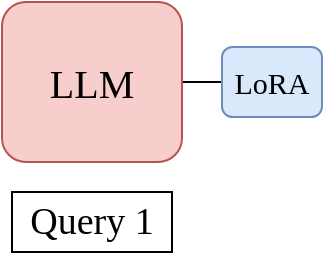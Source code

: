 <mxfile version="21.7.5" type="github">
  <diagram name="Page-1" id="meGoxN8LheBwpYfnDB4y">
    <mxGraphModel dx="530" dy="357" grid="1" gridSize="10" guides="1" tooltips="1" connect="1" arrows="1" fold="1" page="1" pageScale="1" pageWidth="850" pageHeight="1100" math="0" shadow="0">
      <root>
        <mxCell id="0" />
        <mxCell id="1" parent="0" />
        <mxCell id="vYiGej_ftDtl47UPj880-3" style="edgeStyle=orthogonalEdgeStyle;rounded=0;orthogonalLoop=1;jettySize=auto;html=1;exitX=1;exitY=0.5;exitDx=0;exitDy=0;entryX=0;entryY=0.5;entryDx=0;entryDy=0;endArrow=none;endFill=0;" edge="1" parent="1" source="vYiGej_ftDtl47UPj880-1" target="vYiGej_ftDtl47UPj880-2">
          <mxGeometry relative="1" as="geometry" />
        </mxCell>
        <mxCell id="vYiGej_ftDtl47UPj880-1" value="&lt;font face=&quot;Georgia&quot; style=&quot;font-size: 20px;&quot;&gt;LLM&lt;/font&gt;" style="rounded=1;whiteSpace=wrap;html=1;fillColor=#f8cecc;strokeColor=#b85450;" vertex="1" parent="1">
          <mxGeometry x="760" y="555" width="90" height="80" as="geometry" />
        </mxCell>
        <mxCell id="vYiGej_ftDtl47UPj880-2" value="&lt;font style=&quot;font-size: 15px;&quot; face=&quot;Georgia&quot;&gt;LoRA&lt;/font&gt;" style="rounded=1;whiteSpace=wrap;html=1;fillColor=#dae8fc;strokeColor=#6c8ebf;" vertex="1" parent="1">
          <mxGeometry x="870" y="577.5" width="50" height="35" as="geometry" />
        </mxCell>
        <mxCell id="vYiGej_ftDtl47UPj880-4" value="&lt;font style=&quot;font-size: 19px;&quot; face=&quot;Garamond&quot;&gt;Query 1&lt;/font&gt;" style="whiteSpace=wrap;html=1;" vertex="1" parent="1">
          <mxGeometry x="765" y="650" width="80" height="30" as="geometry" />
        </mxCell>
      </root>
    </mxGraphModel>
  </diagram>
</mxfile>
